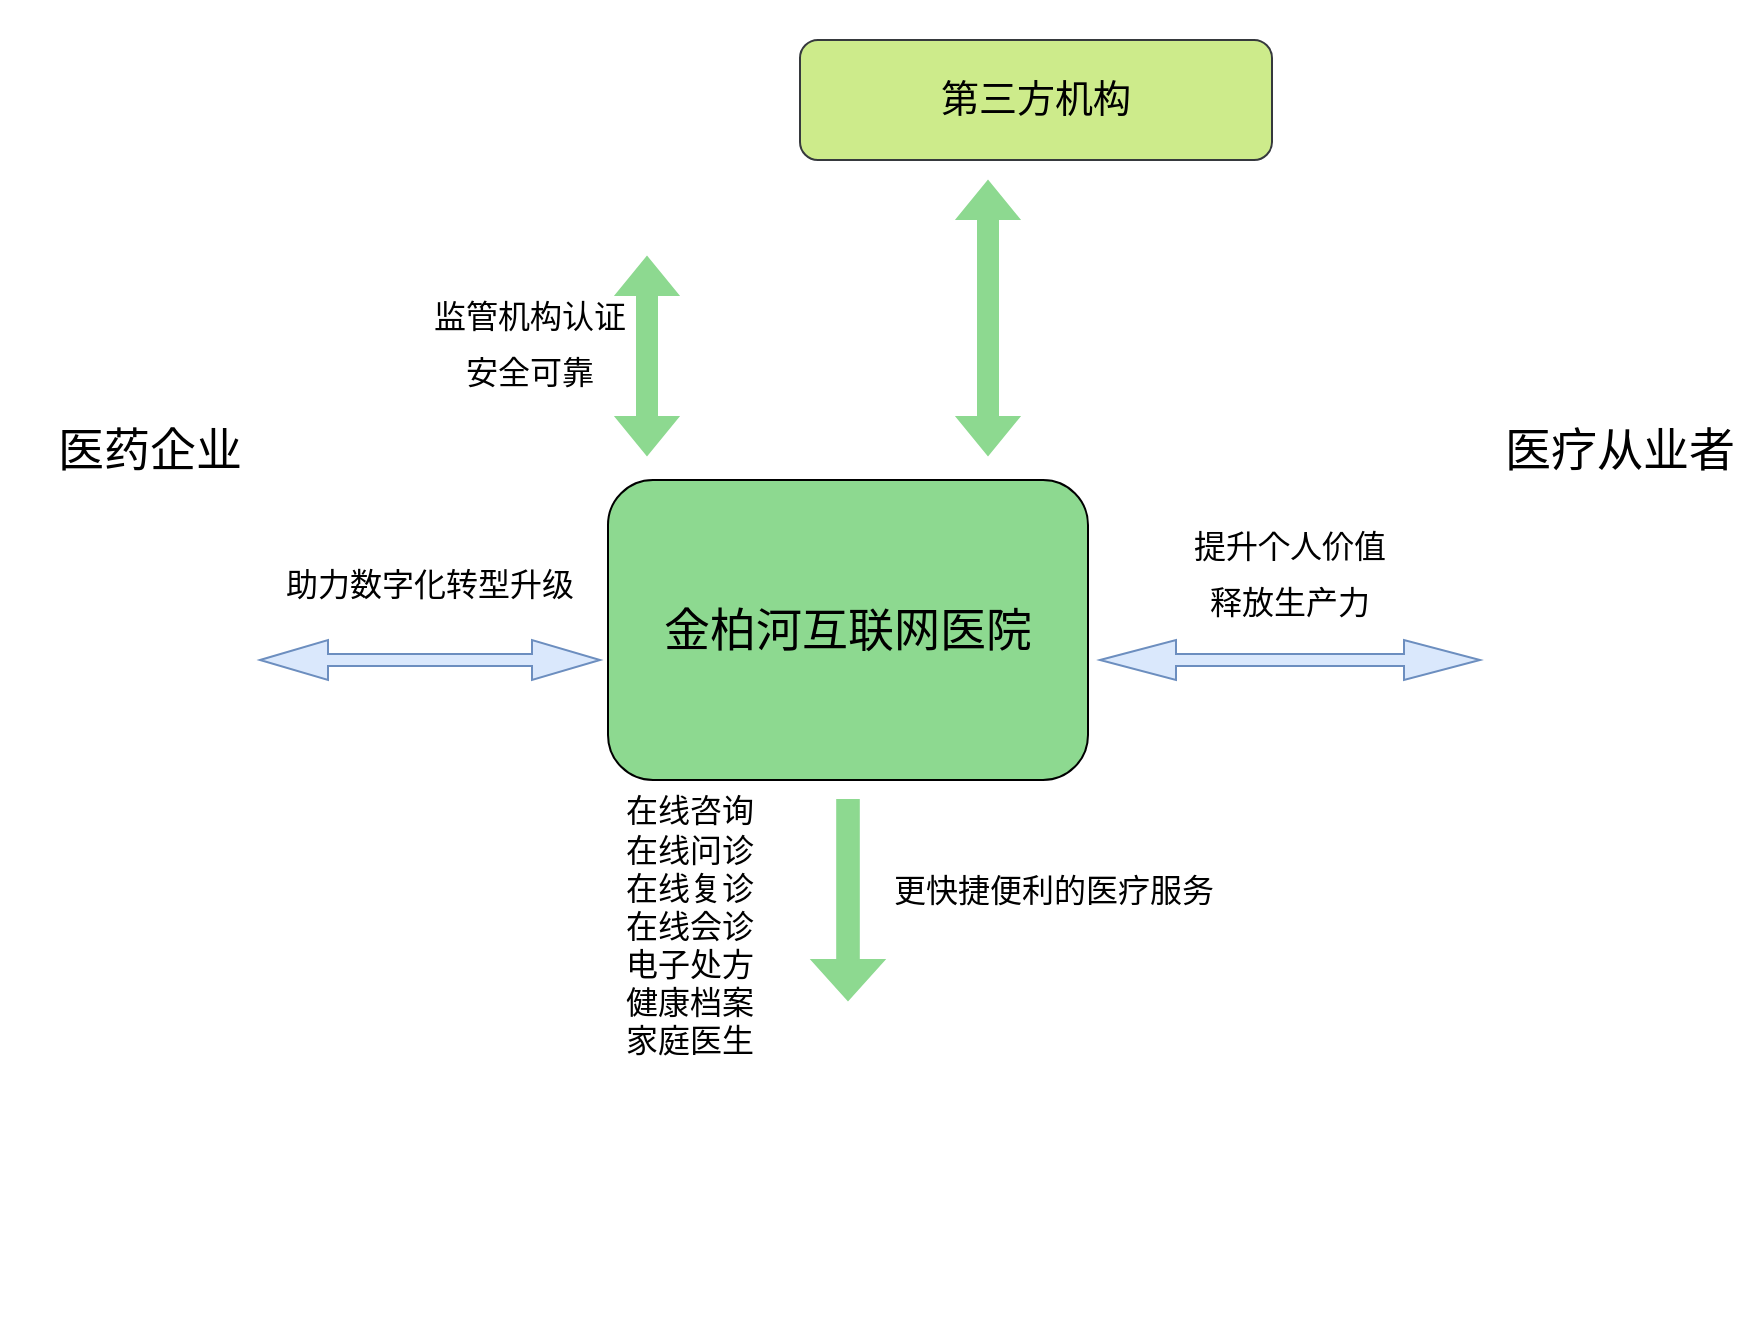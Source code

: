 <mxfile version="20.1.3" type="github">
  <diagram id="897C7ZxnjxDklEcfM_nH" name="第 1 页">
    <mxGraphModel dx="1422" dy="762" grid="1" gridSize="10" guides="1" tooltips="1" connect="1" arrows="1" fold="1" page="1" pageScale="1" pageWidth="827" pageHeight="1169" math="0" shadow="0">
      <root>
        <mxCell id="0" />
        <mxCell id="1" parent="0" />
        <mxCell id="AHRhEWRI0PKgLRRRAJqj-6" value="金柏河互联网医院" style="rounded=1;whiteSpace=wrap;html=1;fontSize=23;fillColor=#8DD990;" vertex="1" parent="1">
          <mxGeometry x="414" y="270" width="240" height="150" as="geometry" />
        </mxCell>
        <mxCell id="AHRhEWRI0PKgLRRRAJqj-8" value="" style="shape=image;html=1;verticalAlign=top;verticalLabelPosition=bottom;labelBackgroundColor=#ffffff;imageAspect=0;aspect=fixed;image=https://cdn3.iconfinder.com/data/icons/clinical-3/96/medicine_1-128.png;fontSize=23;fillColor=#8DD990;" vertex="1" parent="1">
          <mxGeometry x="110" y="281" width="128" height="128" as="geometry" />
        </mxCell>
        <mxCell id="AHRhEWRI0PKgLRRRAJqj-11" value="医药企业" style="text;html=1;strokeColor=none;fillColor=none;align=center;verticalAlign=middle;whiteSpace=wrap;rounded=0;fontSize=23;" vertex="1" parent="1">
          <mxGeometry x="132" y="240" width="106" height="30" as="geometry" />
        </mxCell>
        <mxCell id="AHRhEWRI0PKgLRRRAJqj-14" value="&lt;font style=&quot;font-size: 16px;&quot;&gt;助力数字化转型升级&lt;/font&gt;" style="text;html=1;strokeColor=none;fillColor=none;align=center;verticalAlign=middle;whiteSpace=wrap;rounded=0;fontSize=23;" vertex="1" parent="1">
          <mxGeometry x="210" y="300" width="230" height="40" as="geometry" />
        </mxCell>
        <mxCell id="AHRhEWRI0PKgLRRRAJqj-16" value="" style="shape=image;html=1;verticalAlign=top;verticalLabelPosition=bottom;labelBackgroundColor=#ffffff;imageAspect=0;aspect=fixed;image=https://cdn2.iconfinder.com/data/icons/coronavirus-innovicons-color/128/call-doctor-coronavirus-smartphone-128.png;fontSize=16;fillColor=#8DD990;" vertex="1" parent="1">
          <mxGeometry x="860" y="281" width="128" height="128" as="geometry" />
        </mxCell>
        <mxCell id="AHRhEWRI0PKgLRRRAJqj-18" value="&lt;span style=&quot;font-size: 16px;&quot;&gt;提升个人价值&lt;br&gt;&lt;/span&gt;&lt;font style=&quot;font-size: 16px;&quot;&gt;释放生产力&lt;/font&gt;" style="text;html=1;strokeColor=none;fillColor=none;align=center;verticalAlign=middle;whiteSpace=wrap;rounded=0;fontSize=23;" vertex="1" parent="1">
          <mxGeometry x="655" y="290" width="200" height="50" as="geometry" />
        </mxCell>
        <mxCell id="AHRhEWRI0PKgLRRRAJqj-21" value="" style="shape=doubleArrow;whiteSpace=wrap;html=1;fontSize=16;fillColor=#dae8fc;strokeColor=#6c8ebf;" vertex="1" parent="1">
          <mxGeometry x="240" y="350" width="170" height="20" as="geometry" />
        </mxCell>
        <mxCell id="AHRhEWRI0PKgLRRRAJqj-22" value="" style="shape=doubleArrow;whiteSpace=wrap;html=1;fontSize=16;fillColor=#dae8fc;strokeColor=#6c8ebf;" vertex="1" parent="1">
          <mxGeometry x="660" y="350" width="190" height="20" as="geometry" />
        </mxCell>
        <mxCell id="AHRhEWRI0PKgLRRRAJqj-24" value="" style="shape=image;html=1;verticalAlign=top;verticalLabelPosition=bottom;labelBackgroundColor=#ffffff;imageAspect=0;aspect=fixed;image=https://cdn2.iconfinder.com/data/icons/cornavirus-covid-19/64/_bed_rest_sleep_sick_patient_bed_rest-128.png;fontSize=16;fillColor=#8DD990;" vertex="1" parent="1">
          <mxGeometry x="464" y="540" width="156" height="156" as="geometry" />
        </mxCell>
        <mxCell id="AHRhEWRI0PKgLRRRAJqj-25" value="" style="shape=singleArrow;direction=south;whiteSpace=wrap;html=1;fontSize=16;fillColor=#8DD990;strokeColor=#8DD990;" vertex="1" parent="1">
          <mxGeometry x="516" y="430" width="36" height="100" as="geometry" />
        </mxCell>
        <mxCell id="AHRhEWRI0PKgLRRRAJqj-26" value="更快捷便利的医疗服务" style="text;html=1;strokeColor=none;fillColor=none;align=center;verticalAlign=middle;whiteSpace=wrap;rounded=0;fontSize=16;" vertex="1" parent="1">
          <mxGeometry x="552" y="460" width="170" height="30" as="geometry" />
        </mxCell>
        <mxCell id="AHRhEWRI0PKgLRRRAJqj-27" value="在线咨询&lt;br&gt;在线问诊&lt;br&gt;在线复诊&lt;br&gt;在线会诊&lt;br&gt;电子处方&lt;br&gt;健康档案&lt;br&gt;家庭医生" style="text;html=1;strokeColor=none;fillColor=none;align=center;verticalAlign=middle;whiteSpace=wrap;rounded=0;fontSize=16;" vertex="1" parent="1">
          <mxGeometry x="380" y="420" width="150" height="145" as="geometry" />
        </mxCell>
        <mxCell id="AHRhEWRI0PKgLRRRAJqj-28" value="医疗从业者" style="text;html=1;strokeColor=none;fillColor=none;align=center;verticalAlign=middle;whiteSpace=wrap;rounded=0;fontSize=23;" vertex="1" parent="1">
          <mxGeometry x="860" y="240" width="120" height="30" as="geometry" />
        </mxCell>
        <mxCell id="AHRhEWRI0PKgLRRRAJqj-29" value="&lt;font style=&quot;font-size: 19px;&quot;&gt;第三方机构&lt;/font&gt;" style="rounded=1;whiteSpace=wrap;html=1;fontSize=16;fillColor=#cdeb8b;strokeColor=#36393d;" vertex="1" parent="1">
          <mxGeometry x="510" y="50" width="236" height="60" as="geometry" />
        </mxCell>
        <mxCell id="AHRhEWRI0PKgLRRRAJqj-30" value="" style="shape=image;html=1;verticalAlign=top;verticalLabelPosition=bottom;labelBackgroundColor=#ffffff;imageAspect=0;aspect=fixed;image=https://cdn1.iconfinder.com/data/icons/covid-19-74/32/immune_shield_covid-19-128.png;fontSize=19;fillColor=#8DD990;" vertex="1" parent="1">
          <mxGeometry x="370" y="30" width="128" height="128" as="geometry" />
        </mxCell>
        <mxCell id="AHRhEWRI0PKgLRRRAJqj-34" value="" style="shape=flexArrow;endArrow=classic;startArrow=classic;html=1;rounded=0;fontSize=19;strokeColor=#8DD990;fillColor=#8DD990;" edge="1" parent="1">
          <mxGeometry width="100" height="100" relative="1" as="geometry">
            <mxPoint x="433.5" y="258" as="sourcePoint" />
            <mxPoint x="433.5" y="158" as="targetPoint" />
          </mxGeometry>
        </mxCell>
        <mxCell id="AHRhEWRI0PKgLRRRAJqj-35" value="" style="shape=flexArrow;endArrow=classic;startArrow=classic;html=1;rounded=0;fontSize=19;fillColor=#8DD990;strokeColor=#8DD990;" edge="1" parent="1">
          <mxGeometry width="100" height="100" relative="1" as="geometry">
            <mxPoint x="604" y="258" as="sourcePoint" />
            <mxPoint x="604" y="120" as="targetPoint" />
          </mxGeometry>
        </mxCell>
        <mxCell id="AHRhEWRI0PKgLRRRAJqj-36" value="&lt;span style=&quot;font-size: 16px;&quot;&gt;监管机构认证&lt;br&gt;安全可靠&lt;br&gt;&lt;/span&gt;" style="text;html=1;strokeColor=none;fillColor=none;align=center;verticalAlign=middle;whiteSpace=wrap;rounded=0;fontSize=23;" vertex="1" parent="1">
          <mxGeometry x="260" y="180" width="230" height="40" as="geometry" />
        </mxCell>
      </root>
    </mxGraphModel>
  </diagram>
</mxfile>
